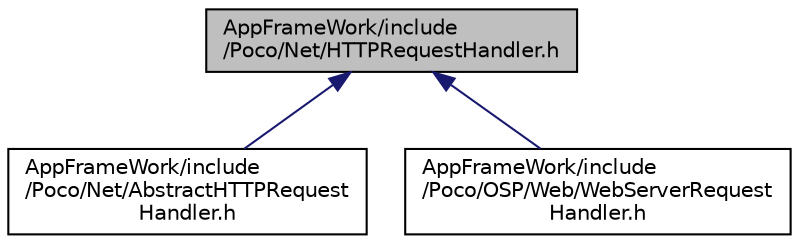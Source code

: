 digraph "AppFrameWork/include/Poco/Net/HTTPRequestHandler.h"
{
 // LATEX_PDF_SIZE
  edge [fontname="Helvetica",fontsize="10",labelfontname="Helvetica",labelfontsize="10"];
  node [fontname="Helvetica",fontsize="10",shape=record];
  Node1 [label="AppFrameWork/include\l/Poco/Net/HTTPRequestHandler.h",height=0.2,width=0.4,color="black", fillcolor="grey75", style="filled", fontcolor="black",tooltip=" "];
  Node1 -> Node2 [dir="back",color="midnightblue",fontsize="10",style="solid",fontname="Helvetica"];
  Node2 [label="AppFrameWork/include\l/Poco/Net/AbstractHTTPRequest\lHandler.h",height=0.2,width=0.4,color="black", fillcolor="white", style="filled",URL="$AbstractHTTPRequestHandler_8h.html",tooltip=" "];
  Node1 -> Node3 [dir="back",color="midnightblue",fontsize="10",style="solid",fontname="Helvetica"];
  Node3 [label="AppFrameWork/include\l/Poco/OSP/Web/WebServerRequest\lHandler.h",height=0.2,width=0.4,color="black", fillcolor="white", style="filled",URL="$WebServerRequestHandler_8h.html",tooltip=" "];
}
